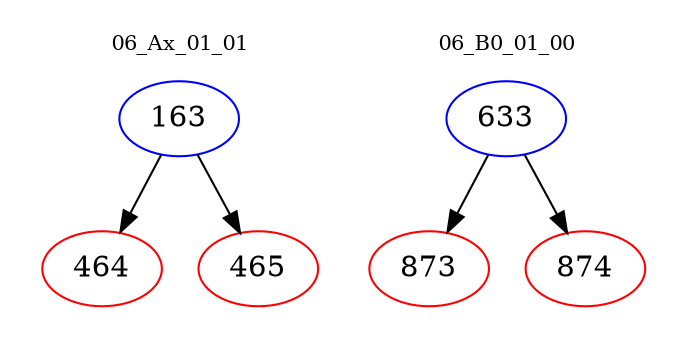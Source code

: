 digraph{
subgraph cluster_0 {
color = white
label = "06_Ax_01_01";
fontsize=10;
T0_163 [label="163", color="blue"]
T0_163 -> T0_464 [color="black"]
T0_464 [label="464", color="red"]
T0_163 -> T0_465 [color="black"]
T0_465 [label="465", color="red"]
}
subgraph cluster_1 {
color = white
label = "06_B0_01_00";
fontsize=10;
T1_633 [label="633", color="blue"]
T1_633 -> T1_873 [color="black"]
T1_873 [label="873", color="red"]
T1_633 -> T1_874 [color="black"]
T1_874 [label="874", color="red"]
}
}
